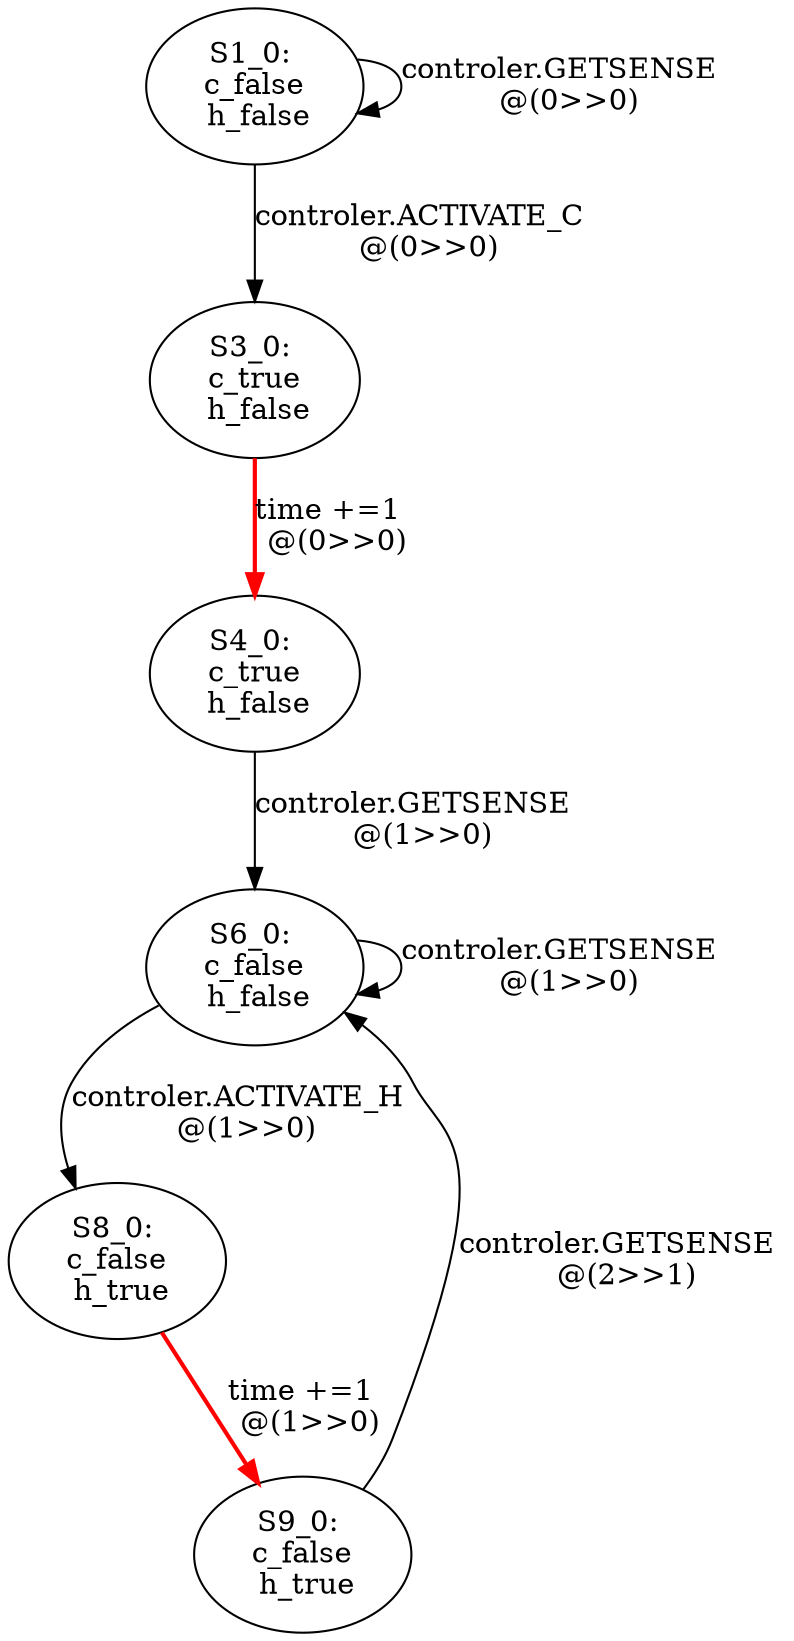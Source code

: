 digraph html {
S1_0[label="S1_0: \n c_false \n h_false"];
S3_0[label="S3_0: \n c_true \n h_false"];
S4_0[label="S4_0: \n c_true \n h_false"];
S6_0[label="S6_0: \n c_false \n h_false"];
S8_0[label="S8_0: \n c_false \n h_true"];
S9_0[label="S9_0: \n c_false \n h_true"];
S1_0 -> S1_0[label="controler.GETSENSE \n @(0>>0)"];
S3_0 -> S4_0[label="time +=1 \n @(0>>0)", style="bold", color="red"];
S1_0 -> S3_0[label="controler.ACTIVATE_C \n @(0>>0)"];
S4_0 -> S6_0[label="controler.GETSENSE \n @(1>>0)"];
S8_0 -> S9_0[label="time +=1 \n @(1>>0)", style="bold", color="red"];
S6_0 -> S8_0[label="controler.ACTIVATE_H \n @(1>>0)"];
S6_0 -> S6_0[label="controler.GETSENSE \n @(1>>0)"];
S9_0 -> S6_0[label="controler.GETSENSE \n @(2>>1)"];
}